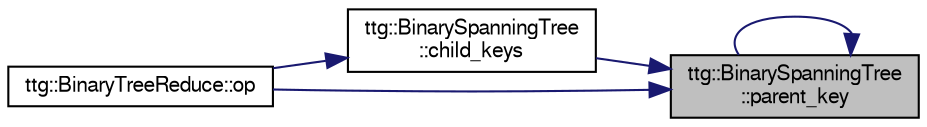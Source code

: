 digraph "ttg::BinarySpanningTree::parent_key"
{
 // LATEX_PDF_SIZE
  edge [fontname="FreeSans",fontsize="10",labelfontname="FreeSans",labelfontsize="10"];
  node [fontname="FreeSans",fontsize="10",shape=record];
  rankdir="RL";
  Node1 [label="ttg::BinarySpanningTree\l::parent_key",height=0.2,width=0.4,color="black", fillcolor="grey75", style="filled", fontcolor="black",tooltip=" "];
  Node1 -> Node2 [dir="back",color="midnightblue",fontsize="10",style="solid",fontname="FreeSans"];
  Node2 [label="ttg::BinarySpanningTree\l::child_keys",height=0.2,width=0.4,color="black", fillcolor="white", style="filled",URL="$classttg_1_1_binary_spanning_tree.html#a622b8d511132839777fabfb8d71c8c12",tooltip=" "];
  Node2 -> Node3 [dir="back",color="midnightblue",fontsize="10",style="solid",fontname="FreeSans"];
  Node3 [label="ttg::BinaryTreeReduce::op",height=0.2,width=0.4,color="black", fillcolor="white", style="filled",URL="$classttg_1_1_binary_tree_reduce.html#adec52e1e033aef60a708faf752768360",tooltip=" "];
  Node1 -> Node3 [dir="back",color="midnightblue",fontsize="10",style="solid",fontname="FreeSans"];
  Node1 -> Node1 [dir="back",color="midnightblue",fontsize="10",style="solid",fontname="FreeSans"];
}
